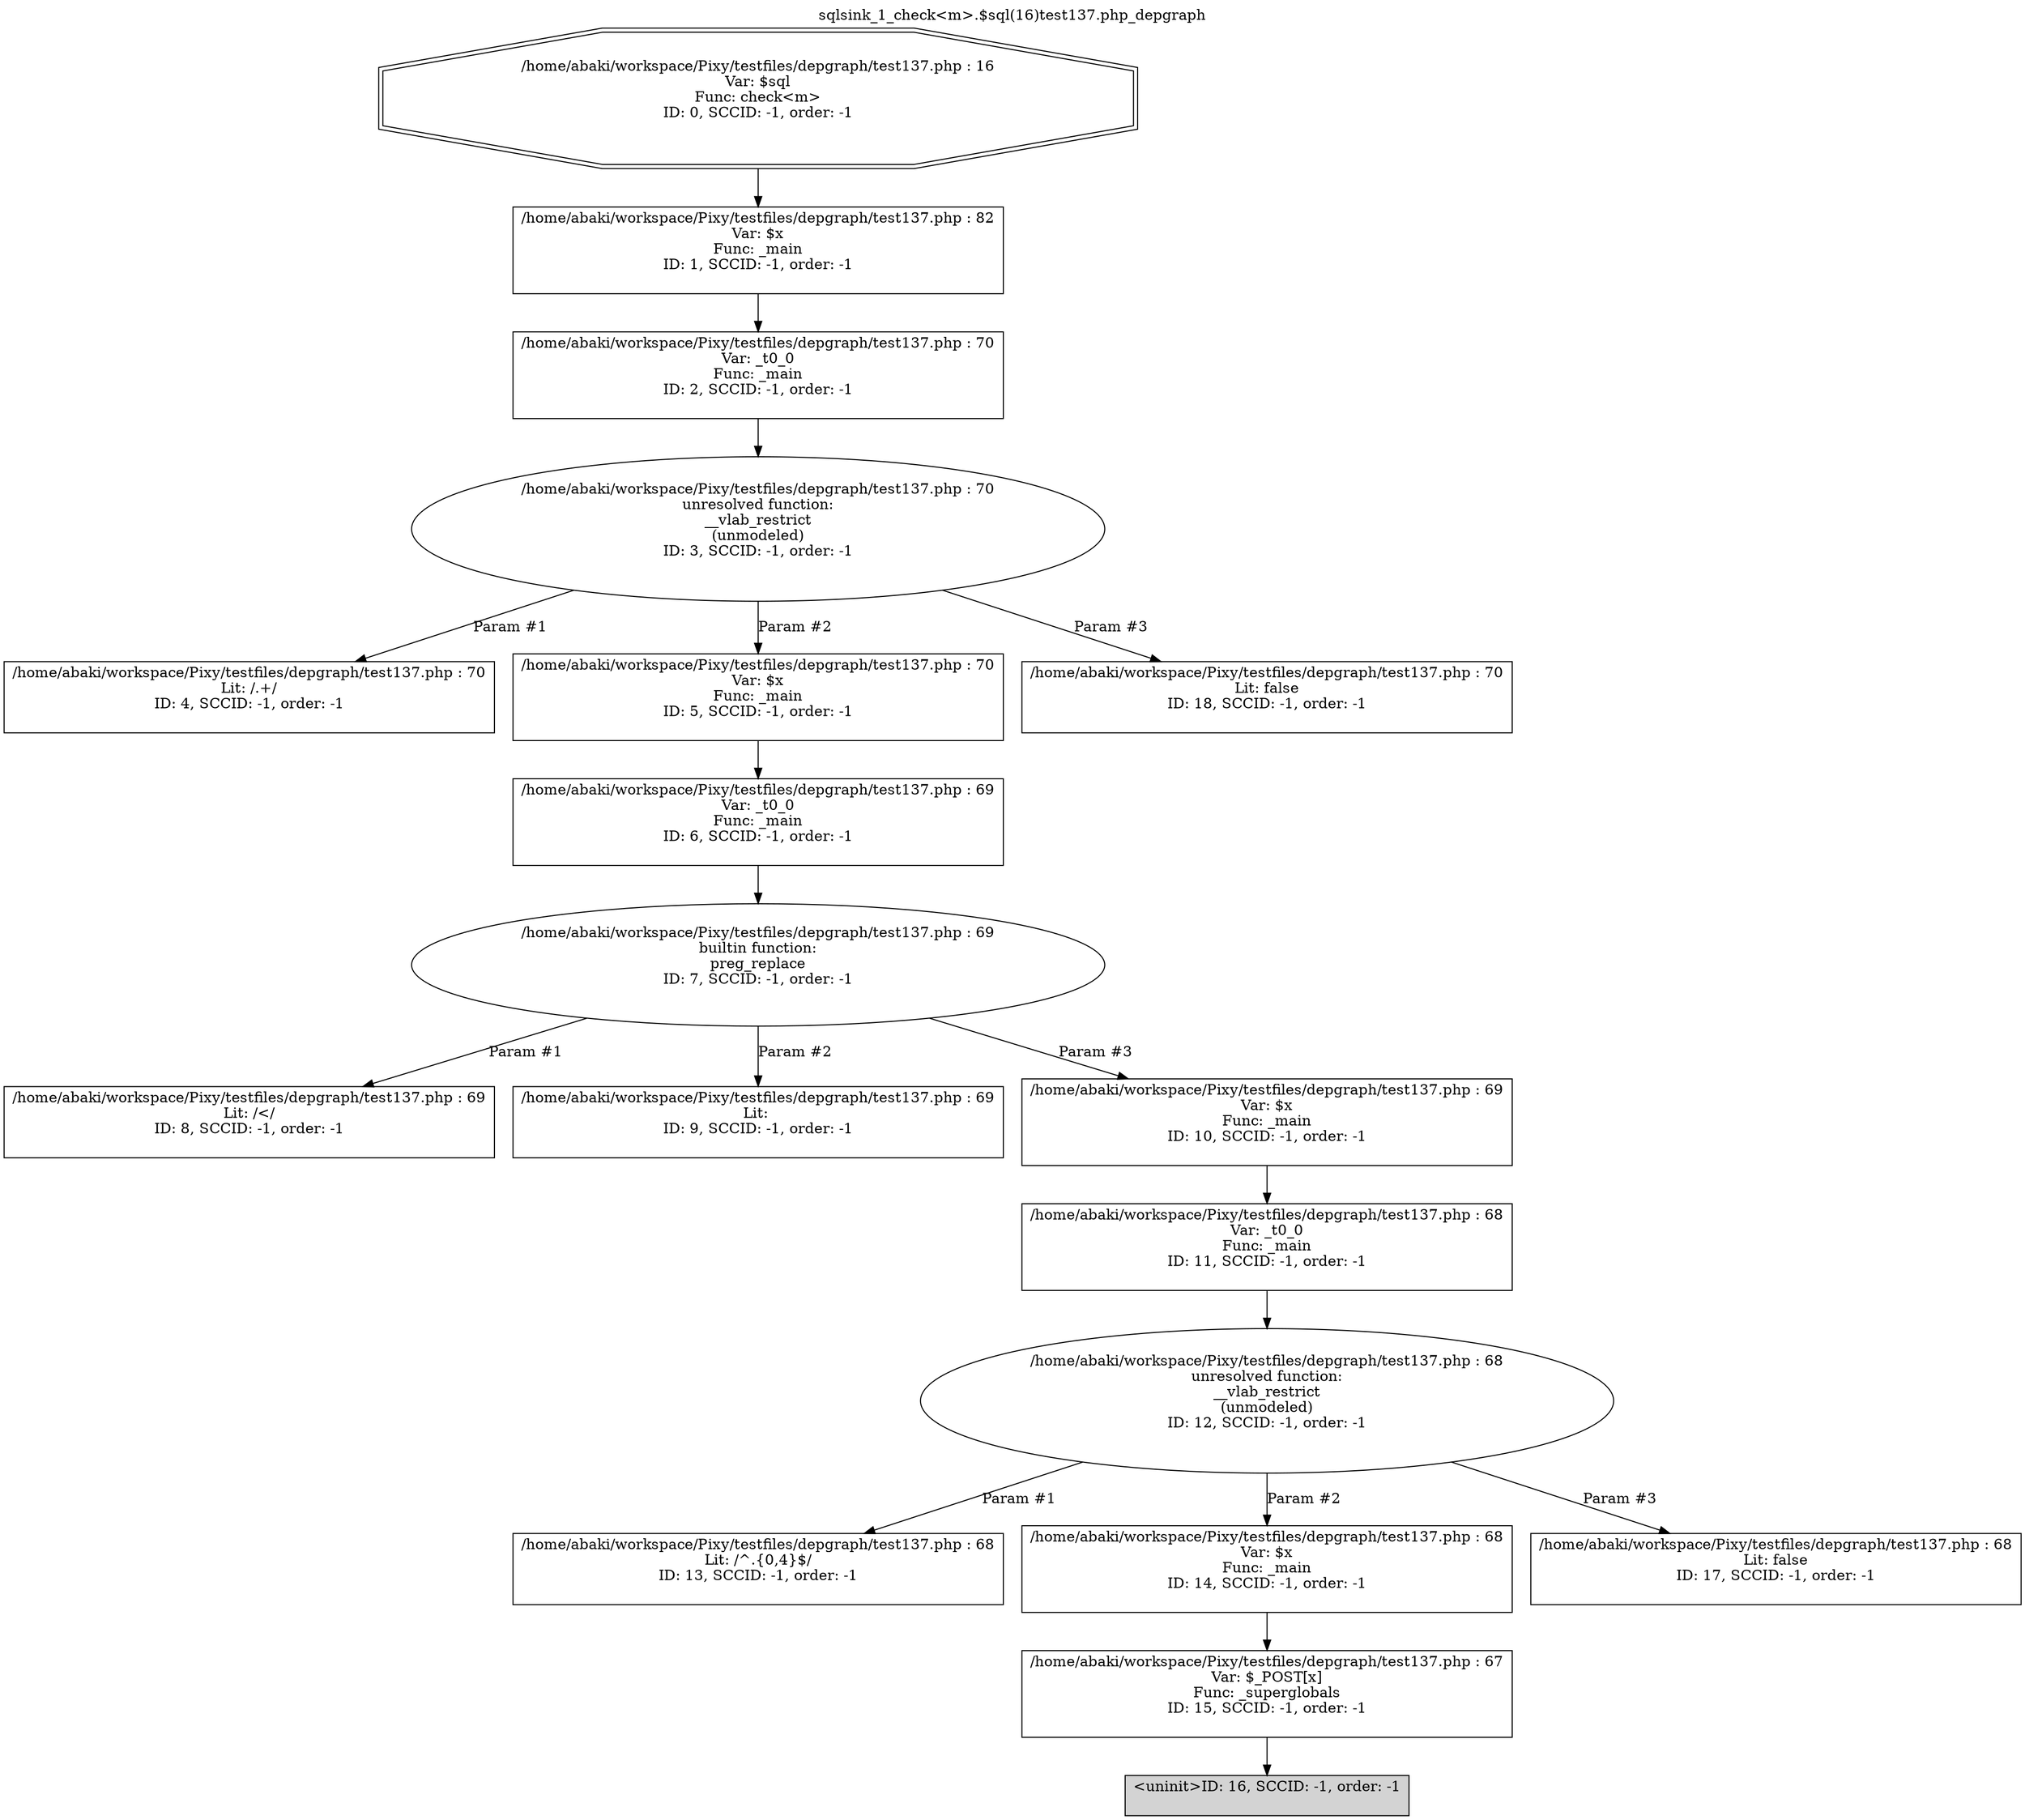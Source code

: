 digraph cfg {
  label="sqlsink_1_check<m>.$sql(16)test137.php_depgraph";
  labelloc=t;
  n1 [shape=doubleoctagon, label="/home/abaki/workspace/Pixy/testfiles/depgraph/test137.php : 16\nVar: $sql\nFunc: check<m>\nID: 0, SCCID: -1, order: -1\n\n"];
  n2 [shape=box, label="/home/abaki/workspace/Pixy/testfiles/depgraph/test137.php : 82\nVar: $x\nFunc: _main\nID: 1, SCCID: -1, order: -1\n\n"];
  n3 [shape=box, label="/home/abaki/workspace/Pixy/testfiles/depgraph/test137.php : 70\nVar: _t0_0\nFunc: _main\nID: 2, SCCID: -1, order: -1\n\n"];
  n4 [shape=ellipse, label="/home/abaki/workspace/Pixy/testfiles/depgraph/test137.php : 70\nunresolved function:\n__vlab_restrict\n(unmodeled)\nID: 3, SCCID: -1, order: -1\n\n"];
  n5 [shape=box, label="/home/abaki/workspace/Pixy/testfiles/depgraph/test137.php : 70\nLit: /.+/\nID: 4, SCCID: -1, order: -1\n\n"];
  n6 [shape=box, label="/home/abaki/workspace/Pixy/testfiles/depgraph/test137.php : 70\nVar: $x\nFunc: _main\nID: 5, SCCID: -1, order: -1\n\n"];
  n7 [shape=box, label="/home/abaki/workspace/Pixy/testfiles/depgraph/test137.php : 69\nVar: _t0_0\nFunc: _main\nID: 6, SCCID: -1, order: -1\n\n"];
  n8 [shape=ellipse, label="/home/abaki/workspace/Pixy/testfiles/depgraph/test137.php : 69\nbuiltin function:\npreg_replace\nID: 7, SCCID: -1, order: -1\n\n"];
  n9 [shape=box, label="/home/abaki/workspace/Pixy/testfiles/depgraph/test137.php : 69\nLit: /</\nID: 8, SCCID: -1, order: -1\n\n"];
  n10 [shape=box, label="/home/abaki/workspace/Pixy/testfiles/depgraph/test137.php : 69\nLit: \nID: 9, SCCID: -1, order: -1\n\n"];
  n11 [shape=box, label="/home/abaki/workspace/Pixy/testfiles/depgraph/test137.php : 69\nVar: $x\nFunc: _main\nID: 10, SCCID: -1, order: -1\n\n"];
  n12 [shape=box, label="/home/abaki/workspace/Pixy/testfiles/depgraph/test137.php : 68\nVar: _t0_0\nFunc: _main\nID: 11, SCCID: -1, order: -1\n\n"];
  n13 [shape=ellipse, label="/home/abaki/workspace/Pixy/testfiles/depgraph/test137.php : 68\nunresolved function:\n__vlab_restrict\n(unmodeled)\nID: 12, SCCID: -1, order: -1\n\n"];
  n14 [shape=box, label="/home/abaki/workspace/Pixy/testfiles/depgraph/test137.php : 68\nLit: /^.{0,4}$/\nID: 13, SCCID: -1, order: -1\n\n"];
  n15 [shape=box, label="/home/abaki/workspace/Pixy/testfiles/depgraph/test137.php : 68\nVar: $x\nFunc: _main\nID: 14, SCCID: -1, order: -1\n\n"];
  n16 [shape=box, label="/home/abaki/workspace/Pixy/testfiles/depgraph/test137.php : 67\nVar: $_POST[x]\nFunc: _superglobals\nID: 15, SCCID: -1, order: -1\n\n"];
  n17 [shape=box, label="<uninit>ID: 16, SCCID: -1, order: -1\n\n",style=filled];
  n18 [shape=box, label="/home/abaki/workspace/Pixy/testfiles/depgraph/test137.php : 68\nLit: false\nID: 17, SCCID: -1, order: -1\n\n"];
  n19 [shape=box, label="/home/abaki/workspace/Pixy/testfiles/depgraph/test137.php : 70\nLit: false\nID: 18, SCCID: -1, order: -1\n\n"];
  n3 -> n4;
  n4 -> n5[label="Param #1"];
  n4 -> n6[label="Param #2"];
  n4 -> n19[label="Param #3"];
  n7 -> n8;
  n8 -> n9[label="Param #1"];
  n8 -> n10[label="Param #2"];
  n8 -> n11[label="Param #3"];
  n12 -> n13;
  n13 -> n14[label="Param #1"];
  n13 -> n15[label="Param #2"];
  n13 -> n18[label="Param #3"];
  n16 -> n17;
  n15 -> n16;
  n11 -> n12;
  n6 -> n7;
  n2 -> n3;
  n1 -> n2;
}
